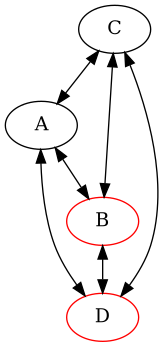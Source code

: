 @startuml 
digraph G {
 concentrate=true 
C -> A;
C -> D;
C -> B;
A -> C;
A -> D;
A -> B;
D [color=red]D -> C;
D -> A;
D -> B;
B [color=red]B -> C;
B -> A;
B -> D;
} 
 @enduml